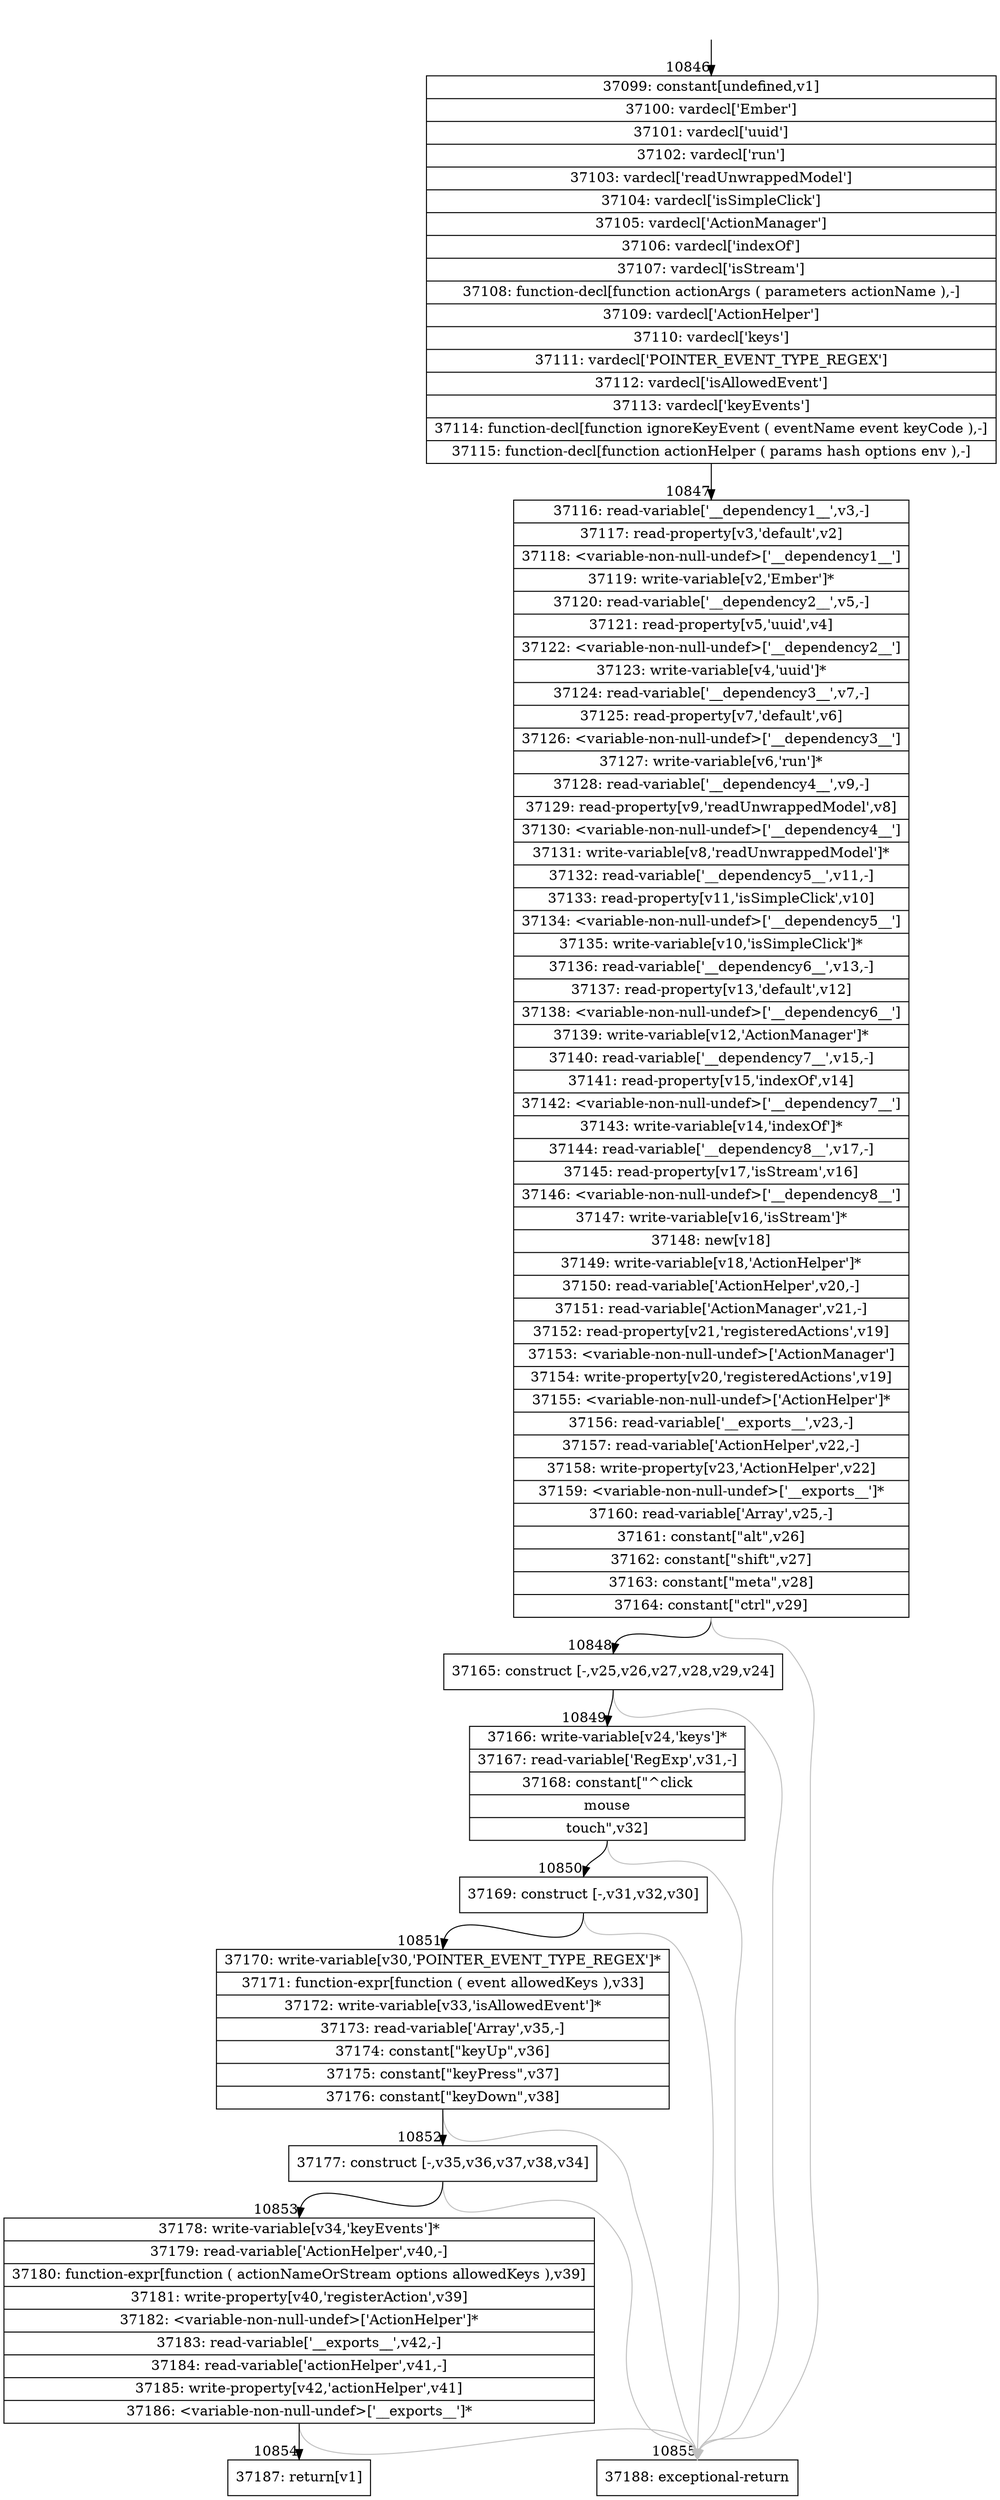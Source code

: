 digraph {
rankdir="TD"
BB_entry898[shape=none,label=""];
BB_entry898 -> BB10846 [tailport=s, headport=n, headlabel="    10846"]
BB10846 [shape=record label="{37099: constant[undefined,v1]|37100: vardecl['Ember']|37101: vardecl['uuid']|37102: vardecl['run']|37103: vardecl['readUnwrappedModel']|37104: vardecl['isSimpleClick']|37105: vardecl['ActionManager']|37106: vardecl['indexOf']|37107: vardecl['isStream']|37108: function-decl[function actionArgs ( parameters actionName ),-]|37109: vardecl['ActionHelper']|37110: vardecl['keys']|37111: vardecl['POINTER_EVENT_TYPE_REGEX']|37112: vardecl['isAllowedEvent']|37113: vardecl['keyEvents']|37114: function-decl[function ignoreKeyEvent ( eventName event keyCode ),-]|37115: function-decl[function actionHelper ( params hash options env ),-]}" ] 
BB10846 -> BB10847 [tailport=s, headport=n, headlabel="      10847"]
BB10847 [shape=record label="{37116: read-variable['__dependency1__',v3,-]|37117: read-property[v3,'default',v2]|37118: \<variable-non-null-undef\>['__dependency1__']|37119: write-variable[v2,'Ember']*|37120: read-variable['__dependency2__',v5,-]|37121: read-property[v5,'uuid',v4]|37122: \<variable-non-null-undef\>['__dependency2__']|37123: write-variable[v4,'uuid']*|37124: read-variable['__dependency3__',v7,-]|37125: read-property[v7,'default',v6]|37126: \<variable-non-null-undef\>['__dependency3__']|37127: write-variable[v6,'run']*|37128: read-variable['__dependency4__',v9,-]|37129: read-property[v9,'readUnwrappedModel',v8]|37130: \<variable-non-null-undef\>['__dependency4__']|37131: write-variable[v8,'readUnwrappedModel']*|37132: read-variable['__dependency5__',v11,-]|37133: read-property[v11,'isSimpleClick',v10]|37134: \<variable-non-null-undef\>['__dependency5__']|37135: write-variable[v10,'isSimpleClick']*|37136: read-variable['__dependency6__',v13,-]|37137: read-property[v13,'default',v12]|37138: \<variable-non-null-undef\>['__dependency6__']|37139: write-variable[v12,'ActionManager']*|37140: read-variable['__dependency7__',v15,-]|37141: read-property[v15,'indexOf',v14]|37142: \<variable-non-null-undef\>['__dependency7__']|37143: write-variable[v14,'indexOf']*|37144: read-variable['__dependency8__',v17,-]|37145: read-property[v17,'isStream',v16]|37146: \<variable-non-null-undef\>['__dependency8__']|37147: write-variable[v16,'isStream']*|37148: new[v18]|37149: write-variable[v18,'ActionHelper']*|37150: read-variable['ActionHelper',v20,-]|37151: read-variable['ActionManager',v21,-]|37152: read-property[v21,'registeredActions',v19]|37153: \<variable-non-null-undef\>['ActionManager']|37154: write-property[v20,'registeredActions',v19]|37155: \<variable-non-null-undef\>['ActionHelper']*|37156: read-variable['__exports__',v23,-]|37157: read-variable['ActionHelper',v22,-]|37158: write-property[v23,'ActionHelper',v22]|37159: \<variable-non-null-undef\>['__exports__']*|37160: read-variable['Array',v25,-]|37161: constant[\"alt\",v26]|37162: constant[\"shift\",v27]|37163: constant[\"meta\",v28]|37164: constant[\"ctrl\",v29]}" ] 
BB10847 -> BB10848 [tailport=s, headport=n, headlabel="      10848"]
BB10847 -> BB10855 [tailport=s, headport=n, color=gray, headlabel="      10855"]
BB10848 [shape=record label="{37165: construct [-,v25,v26,v27,v28,v29,v24]}" ] 
BB10848 -> BB10849 [tailport=s, headport=n, headlabel="      10849"]
BB10848 -> BB10855 [tailport=s, headport=n, color=gray]
BB10849 [shape=record label="{37166: write-variable[v24,'keys']*|37167: read-variable['RegExp',v31,-]|37168: constant[\"^click|mouse|touch\",v32]}" ] 
BB10849 -> BB10850 [tailport=s, headport=n, headlabel="      10850"]
BB10849 -> BB10855 [tailport=s, headport=n, color=gray]
BB10850 [shape=record label="{37169: construct [-,v31,v32,v30]}" ] 
BB10850 -> BB10851 [tailport=s, headport=n, headlabel="      10851"]
BB10850 -> BB10855 [tailport=s, headport=n, color=gray]
BB10851 [shape=record label="{37170: write-variable[v30,'POINTER_EVENT_TYPE_REGEX']*|37171: function-expr[function ( event allowedKeys ),v33]|37172: write-variable[v33,'isAllowedEvent']*|37173: read-variable['Array',v35,-]|37174: constant[\"keyUp\",v36]|37175: constant[\"keyPress\",v37]|37176: constant[\"keyDown\",v38]}" ] 
BB10851 -> BB10852 [tailport=s, headport=n, headlabel="      10852"]
BB10851 -> BB10855 [tailport=s, headport=n, color=gray]
BB10852 [shape=record label="{37177: construct [-,v35,v36,v37,v38,v34]}" ] 
BB10852 -> BB10853 [tailport=s, headport=n, headlabel="      10853"]
BB10852 -> BB10855 [tailport=s, headport=n, color=gray]
BB10853 [shape=record label="{37178: write-variable[v34,'keyEvents']*|37179: read-variable['ActionHelper',v40,-]|37180: function-expr[function ( actionNameOrStream options allowedKeys ),v39]|37181: write-property[v40,'registerAction',v39]|37182: \<variable-non-null-undef\>['ActionHelper']*|37183: read-variable['__exports__',v42,-]|37184: read-variable['actionHelper',v41,-]|37185: write-property[v42,'actionHelper',v41]|37186: \<variable-non-null-undef\>['__exports__']*}" ] 
BB10853 -> BB10854 [tailport=s, headport=n, headlabel="      10854"]
BB10853 -> BB10855 [tailport=s, headport=n, color=gray]
BB10854 [shape=record label="{37187: return[v1]}" ] 
BB10855 [shape=record label="{37188: exceptional-return}" ] 
//#$~ 19371
}
